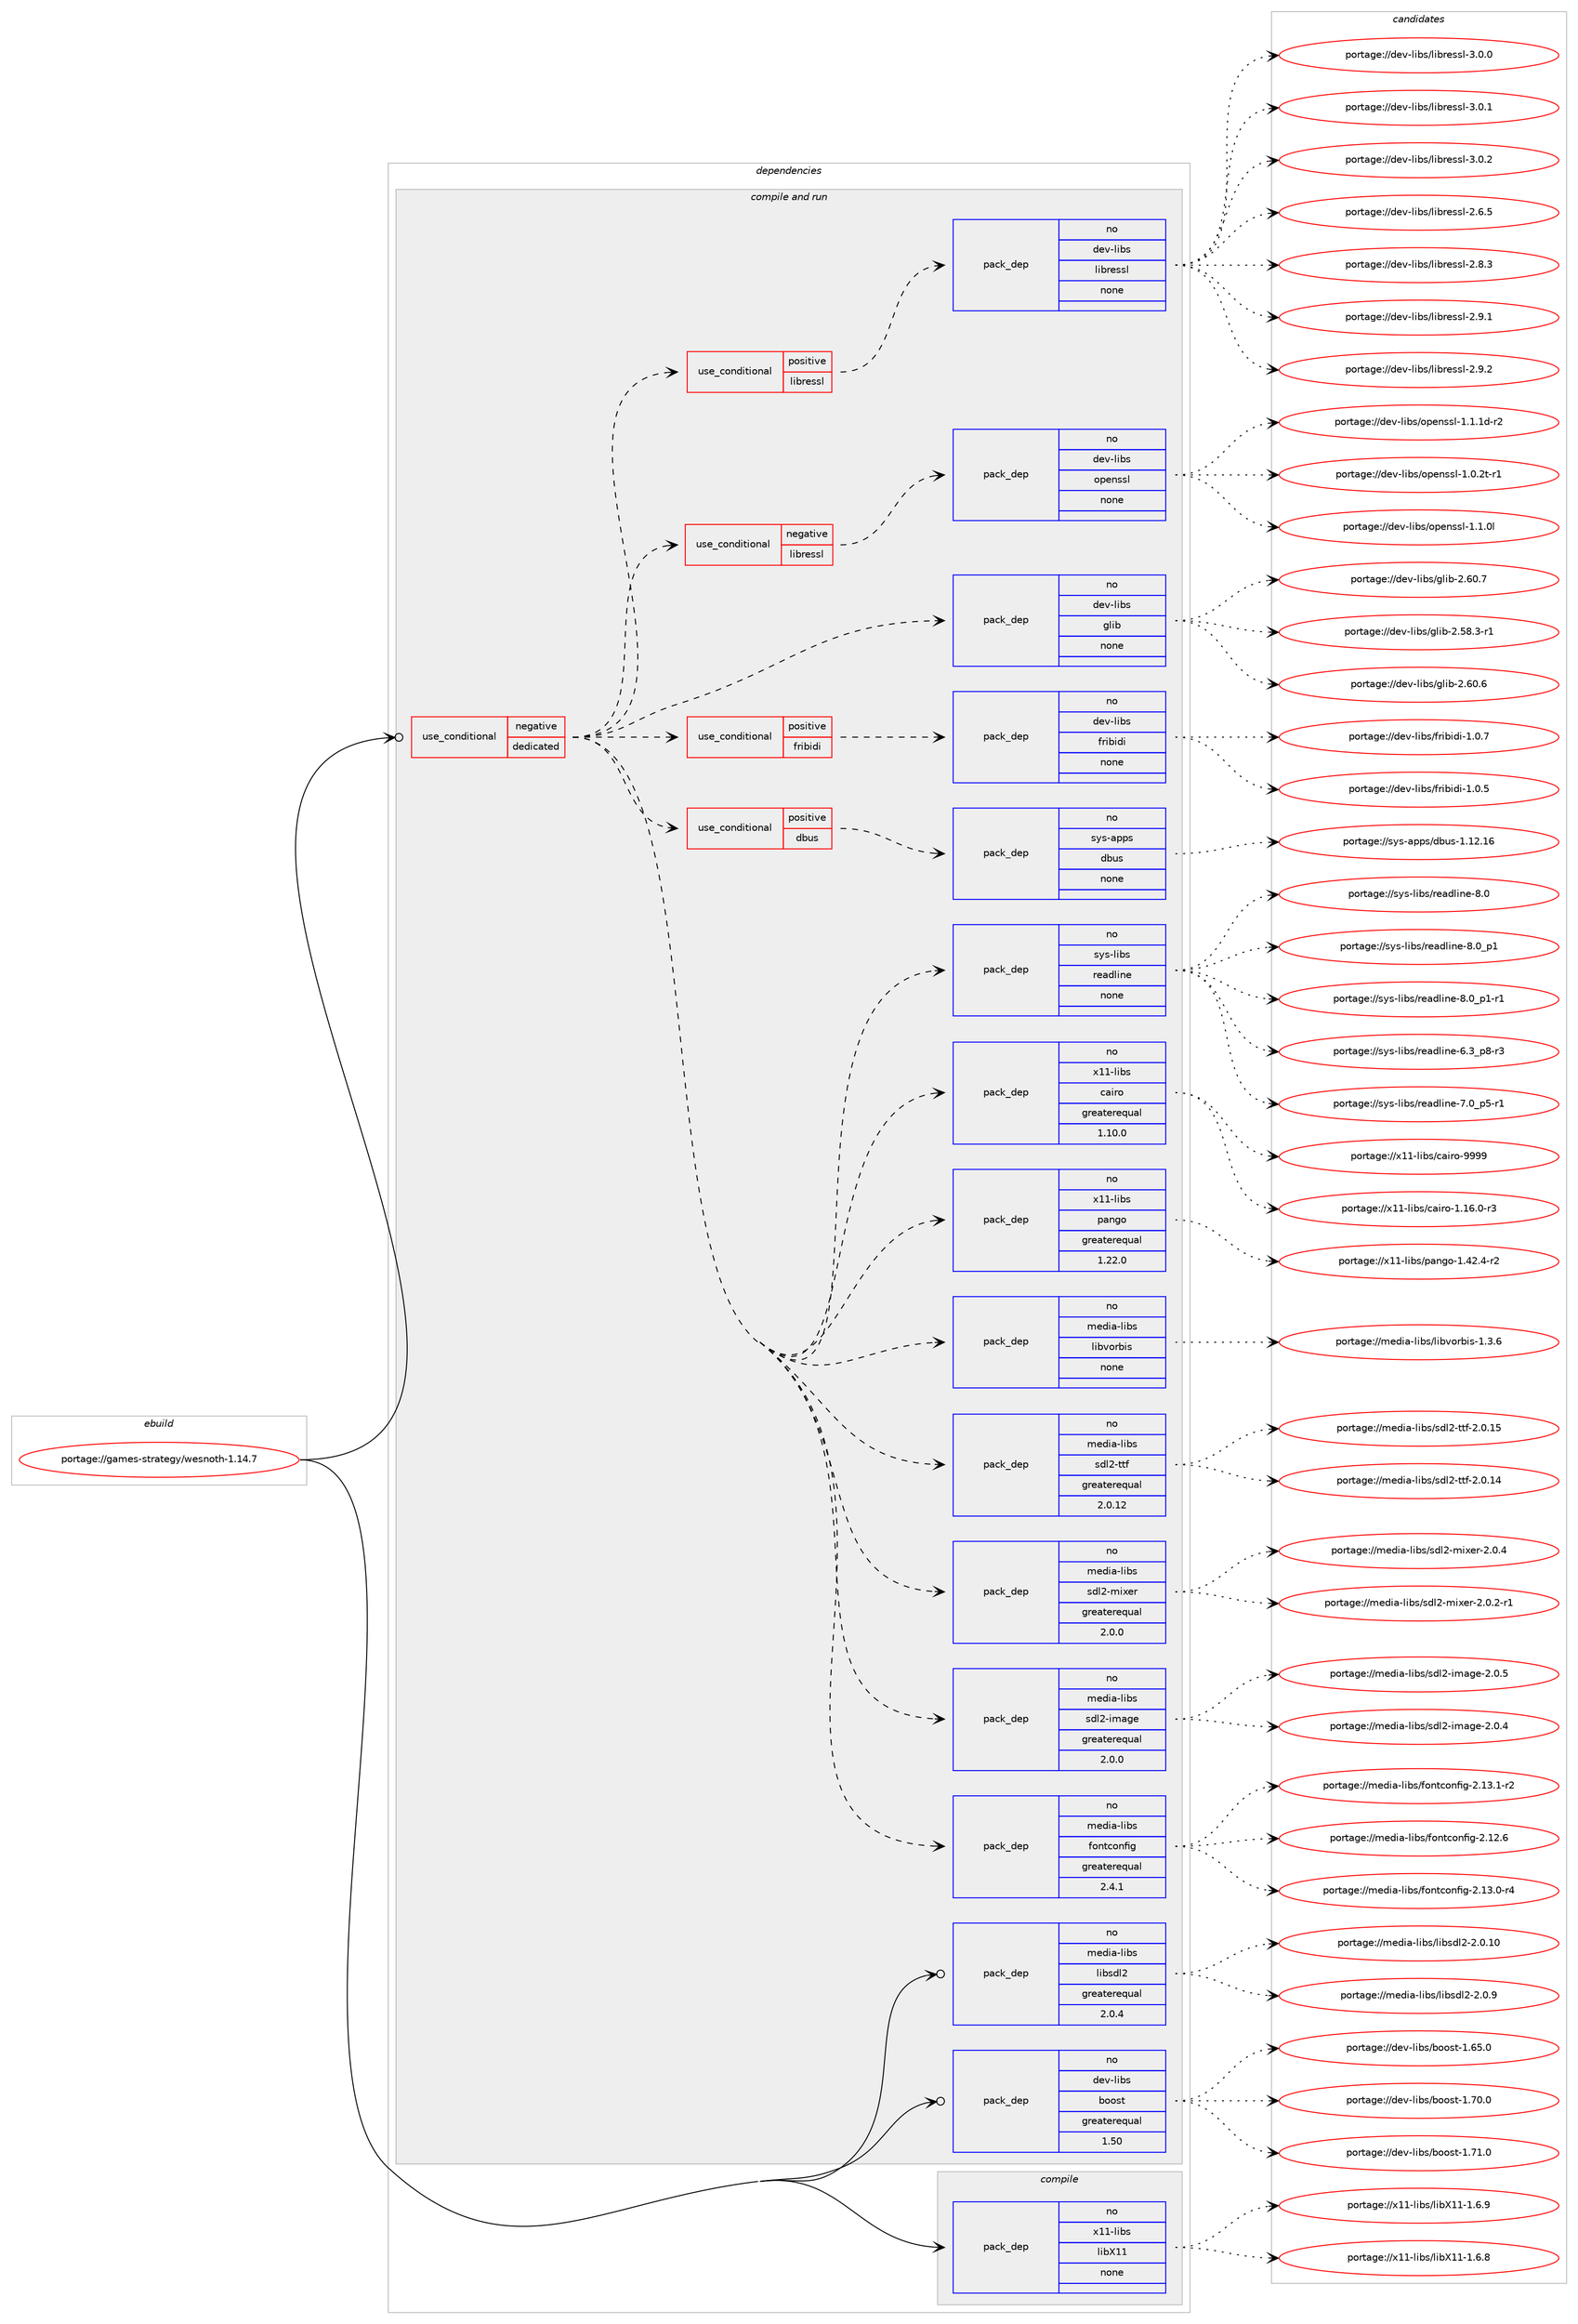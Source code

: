 digraph prolog {

# *************
# Graph options
# *************

newrank=true;
concentrate=true;
compound=true;
graph [rankdir=LR,fontname=Helvetica,fontsize=10,ranksep=1.5];#, ranksep=2.5, nodesep=0.2];
edge  [arrowhead=vee];
node  [fontname=Helvetica,fontsize=10];

# **********
# The ebuild
# **********

subgraph cluster_leftcol {
color=gray;
rank=same;
label=<<i>ebuild</i>>;
id [label="portage://games-strategy/wesnoth-1.14.7", color=red, width=4, href="../games-strategy/wesnoth-1.14.7.svg"];
}

# ****************
# The dependencies
# ****************

subgraph cluster_midcol {
color=gray;
label=<<i>dependencies</i>>;
subgraph cluster_compile {
fillcolor="#eeeeee";
style=filled;
label=<<i>compile</i>>;
subgraph pack199437 {
dependency277331 [label=<<TABLE BORDER="0" CELLBORDER="1" CELLSPACING="0" CELLPADDING="4" WIDTH="220"><TR><TD ROWSPAN="6" CELLPADDING="30">pack_dep</TD></TR><TR><TD WIDTH="110">no</TD></TR><TR><TD>x11-libs</TD></TR><TR><TD>libX11</TD></TR><TR><TD>none</TD></TR><TR><TD></TD></TR></TABLE>>, shape=none, color=blue];
}
id:e -> dependency277331:w [weight=20,style="solid",arrowhead="vee"];
}
subgraph cluster_compileandrun {
fillcolor="#eeeeee";
style=filled;
label=<<i>compile and run</i>>;
subgraph cond73853 {
dependency277332 [label=<<TABLE BORDER="0" CELLBORDER="1" CELLSPACING="0" CELLPADDING="4"><TR><TD ROWSPAN="3" CELLPADDING="10">use_conditional</TD></TR><TR><TD>negative</TD></TR><TR><TD>dedicated</TD></TR></TABLE>>, shape=none, color=red];
subgraph pack199438 {
dependency277333 [label=<<TABLE BORDER="0" CELLBORDER="1" CELLSPACING="0" CELLPADDING="4" WIDTH="220"><TR><TD ROWSPAN="6" CELLPADDING="30">pack_dep</TD></TR><TR><TD WIDTH="110">no</TD></TR><TR><TD>dev-libs</TD></TR><TR><TD>glib</TD></TR><TR><TD>none</TD></TR><TR><TD></TD></TR></TABLE>>, shape=none, color=blue];
}
dependency277332:e -> dependency277333:w [weight=20,style="dashed",arrowhead="vee"];
subgraph cond73854 {
dependency277334 [label=<<TABLE BORDER="0" CELLBORDER="1" CELLSPACING="0" CELLPADDING="4"><TR><TD ROWSPAN="3" CELLPADDING="10">use_conditional</TD></TR><TR><TD>negative</TD></TR><TR><TD>libressl</TD></TR></TABLE>>, shape=none, color=red];
subgraph pack199439 {
dependency277335 [label=<<TABLE BORDER="0" CELLBORDER="1" CELLSPACING="0" CELLPADDING="4" WIDTH="220"><TR><TD ROWSPAN="6" CELLPADDING="30">pack_dep</TD></TR><TR><TD WIDTH="110">no</TD></TR><TR><TD>dev-libs</TD></TR><TR><TD>openssl</TD></TR><TR><TD>none</TD></TR><TR><TD></TD></TR></TABLE>>, shape=none, color=blue];
}
dependency277334:e -> dependency277335:w [weight=20,style="dashed",arrowhead="vee"];
}
dependency277332:e -> dependency277334:w [weight=20,style="dashed",arrowhead="vee"];
subgraph cond73855 {
dependency277336 [label=<<TABLE BORDER="0" CELLBORDER="1" CELLSPACING="0" CELLPADDING="4"><TR><TD ROWSPAN="3" CELLPADDING="10">use_conditional</TD></TR><TR><TD>positive</TD></TR><TR><TD>libressl</TD></TR></TABLE>>, shape=none, color=red];
subgraph pack199440 {
dependency277337 [label=<<TABLE BORDER="0" CELLBORDER="1" CELLSPACING="0" CELLPADDING="4" WIDTH="220"><TR><TD ROWSPAN="6" CELLPADDING="30">pack_dep</TD></TR><TR><TD WIDTH="110">no</TD></TR><TR><TD>dev-libs</TD></TR><TR><TD>libressl</TD></TR><TR><TD>none</TD></TR><TR><TD></TD></TR></TABLE>>, shape=none, color=blue];
}
dependency277336:e -> dependency277337:w [weight=20,style="dashed",arrowhead="vee"];
}
dependency277332:e -> dependency277336:w [weight=20,style="dashed",arrowhead="vee"];
subgraph pack199441 {
dependency277338 [label=<<TABLE BORDER="0" CELLBORDER="1" CELLSPACING="0" CELLPADDING="4" WIDTH="220"><TR><TD ROWSPAN="6" CELLPADDING="30">pack_dep</TD></TR><TR><TD WIDTH="110">no</TD></TR><TR><TD>media-libs</TD></TR><TR><TD>fontconfig</TD></TR><TR><TD>greaterequal</TD></TR><TR><TD>2.4.1</TD></TR></TABLE>>, shape=none, color=blue];
}
dependency277332:e -> dependency277338:w [weight=20,style="dashed",arrowhead="vee"];
subgraph pack199442 {
dependency277339 [label=<<TABLE BORDER="0" CELLBORDER="1" CELLSPACING="0" CELLPADDING="4" WIDTH="220"><TR><TD ROWSPAN="6" CELLPADDING="30">pack_dep</TD></TR><TR><TD WIDTH="110">no</TD></TR><TR><TD>media-libs</TD></TR><TR><TD>sdl2-image</TD></TR><TR><TD>greaterequal</TD></TR><TR><TD>2.0.0</TD></TR></TABLE>>, shape=none, color=blue];
}
dependency277332:e -> dependency277339:w [weight=20,style="dashed",arrowhead="vee"];
subgraph pack199443 {
dependency277340 [label=<<TABLE BORDER="0" CELLBORDER="1" CELLSPACING="0" CELLPADDING="4" WIDTH="220"><TR><TD ROWSPAN="6" CELLPADDING="30">pack_dep</TD></TR><TR><TD WIDTH="110">no</TD></TR><TR><TD>media-libs</TD></TR><TR><TD>sdl2-mixer</TD></TR><TR><TD>greaterequal</TD></TR><TR><TD>2.0.0</TD></TR></TABLE>>, shape=none, color=blue];
}
dependency277332:e -> dependency277340:w [weight=20,style="dashed",arrowhead="vee"];
subgraph pack199444 {
dependency277341 [label=<<TABLE BORDER="0" CELLBORDER="1" CELLSPACING="0" CELLPADDING="4" WIDTH="220"><TR><TD ROWSPAN="6" CELLPADDING="30">pack_dep</TD></TR><TR><TD WIDTH="110">no</TD></TR><TR><TD>media-libs</TD></TR><TR><TD>sdl2-ttf</TD></TR><TR><TD>greaterequal</TD></TR><TR><TD>2.0.12</TD></TR></TABLE>>, shape=none, color=blue];
}
dependency277332:e -> dependency277341:w [weight=20,style="dashed",arrowhead="vee"];
subgraph pack199445 {
dependency277342 [label=<<TABLE BORDER="0" CELLBORDER="1" CELLSPACING="0" CELLPADDING="4" WIDTH="220"><TR><TD ROWSPAN="6" CELLPADDING="30">pack_dep</TD></TR><TR><TD WIDTH="110">no</TD></TR><TR><TD>media-libs</TD></TR><TR><TD>libvorbis</TD></TR><TR><TD>none</TD></TR><TR><TD></TD></TR></TABLE>>, shape=none, color=blue];
}
dependency277332:e -> dependency277342:w [weight=20,style="dashed",arrowhead="vee"];
subgraph pack199446 {
dependency277343 [label=<<TABLE BORDER="0" CELLBORDER="1" CELLSPACING="0" CELLPADDING="4" WIDTH="220"><TR><TD ROWSPAN="6" CELLPADDING="30">pack_dep</TD></TR><TR><TD WIDTH="110">no</TD></TR><TR><TD>x11-libs</TD></TR><TR><TD>pango</TD></TR><TR><TD>greaterequal</TD></TR><TR><TD>1.22.0</TD></TR></TABLE>>, shape=none, color=blue];
}
dependency277332:e -> dependency277343:w [weight=20,style="dashed",arrowhead="vee"];
subgraph pack199447 {
dependency277344 [label=<<TABLE BORDER="0" CELLBORDER="1" CELLSPACING="0" CELLPADDING="4" WIDTH="220"><TR><TD ROWSPAN="6" CELLPADDING="30">pack_dep</TD></TR><TR><TD WIDTH="110">no</TD></TR><TR><TD>x11-libs</TD></TR><TR><TD>cairo</TD></TR><TR><TD>greaterequal</TD></TR><TR><TD>1.10.0</TD></TR></TABLE>>, shape=none, color=blue];
}
dependency277332:e -> dependency277344:w [weight=20,style="dashed",arrowhead="vee"];
subgraph pack199448 {
dependency277345 [label=<<TABLE BORDER="0" CELLBORDER="1" CELLSPACING="0" CELLPADDING="4" WIDTH="220"><TR><TD ROWSPAN="6" CELLPADDING="30">pack_dep</TD></TR><TR><TD WIDTH="110">no</TD></TR><TR><TD>sys-libs</TD></TR><TR><TD>readline</TD></TR><TR><TD>none</TD></TR><TR><TD></TD></TR></TABLE>>, shape=none, color=blue];
}
dependency277332:e -> dependency277345:w [weight=20,style="dashed",arrowhead="vee"];
subgraph cond73856 {
dependency277346 [label=<<TABLE BORDER="0" CELLBORDER="1" CELLSPACING="0" CELLPADDING="4"><TR><TD ROWSPAN="3" CELLPADDING="10">use_conditional</TD></TR><TR><TD>positive</TD></TR><TR><TD>dbus</TD></TR></TABLE>>, shape=none, color=red];
subgraph pack199449 {
dependency277347 [label=<<TABLE BORDER="0" CELLBORDER="1" CELLSPACING="0" CELLPADDING="4" WIDTH="220"><TR><TD ROWSPAN="6" CELLPADDING="30">pack_dep</TD></TR><TR><TD WIDTH="110">no</TD></TR><TR><TD>sys-apps</TD></TR><TR><TD>dbus</TD></TR><TR><TD>none</TD></TR><TR><TD></TD></TR></TABLE>>, shape=none, color=blue];
}
dependency277346:e -> dependency277347:w [weight=20,style="dashed",arrowhead="vee"];
}
dependency277332:e -> dependency277346:w [weight=20,style="dashed",arrowhead="vee"];
subgraph cond73857 {
dependency277348 [label=<<TABLE BORDER="0" CELLBORDER="1" CELLSPACING="0" CELLPADDING="4"><TR><TD ROWSPAN="3" CELLPADDING="10">use_conditional</TD></TR><TR><TD>positive</TD></TR><TR><TD>fribidi</TD></TR></TABLE>>, shape=none, color=red];
subgraph pack199450 {
dependency277349 [label=<<TABLE BORDER="0" CELLBORDER="1" CELLSPACING="0" CELLPADDING="4" WIDTH="220"><TR><TD ROWSPAN="6" CELLPADDING="30">pack_dep</TD></TR><TR><TD WIDTH="110">no</TD></TR><TR><TD>dev-libs</TD></TR><TR><TD>fribidi</TD></TR><TR><TD>none</TD></TR><TR><TD></TD></TR></TABLE>>, shape=none, color=blue];
}
dependency277348:e -> dependency277349:w [weight=20,style="dashed",arrowhead="vee"];
}
dependency277332:e -> dependency277348:w [weight=20,style="dashed",arrowhead="vee"];
}
id:e -> dependency277332:w [weight=20,style="solid",arrowhead="odotvee"];
subgraph pack199451 {
dependency277350 [label=<<TABLE BORDER="0" CELLBORDER="1" CELLSPACING="0" CELLPADDING="4" WIDTH="220"><TR><TD ROWSPAN="6" CELLPADDING="30">pack_dep</TD></TR><TR><TD WIDTH="110">no</TD></TR><TR><TD>dev-libs</TD></TR><TR><TD>boost</TD></TR><TR><TD>greaterequal</TD></TR><TR><TD>1.50</TD></TR></TABLE>>, shape=none, color=blue];
}
id:e -> dependency277350:w [weight=20,style="solid",arrowhead="odotvee"];
subgraph pack199452 {
dependency277351 [label=<<TABLE BORDER="0" CELLBORDER="1" CELLSPACING="0" CELLPADDING="4" WIDTH="220"><TR><TD ROWSPAN="6" CELLPADDING="30">pack_dep</TD></TR><TR><TD WIDTH="110">no</TD></TR><TR><TD>media-libs</TD></TR><TR><TD>libsdl2</TD></TR><TR><TD>greaterequal</TD></TR><TR><TD>2.0.4</TD></TR></TABLE>>, shape=none, color=blue];
}
id:e -> dependency277351:w [weight=20,style="solid",arrowhead="odotvee"];
}
subgraph cluster_run {
fillcolor="#eeeeee";
style=filled;
label=<<i>run</i>>;
}
}

# **************
# The candidates
# **************

subgraph cluster_choices {
rank=same;
color=gray;
label=<<i>candidates</i>>;

subgraph choice199437 {
color=black;
nodesep=1;
choiceportage120494945108105981154710810598884949454946544656 [label="portage://x11-libs/libX11-1.6.8", color=red, width=4,href="../x11-libs/libX11-1.6.8.svg"];
choiceportage120494945108105981154710810598884949454946544657 [label="portage://x11-libs/libX11-1.6.9", color=red, width=4,href="../x11-libs/libX11-1.6.9.svg"];
dependency277331:e -> choiceportage120494945108105981154710810598884949454946544656:w [style=dotted,weight="100"];
dependency277331:e -> choiceportage120494945108105981154710810598884949454946544657:w [style=dotted,weight="100"];
}
subgraph choice199438 {
color=black;
nodesep=1;
choiceportage10010111845108105981154710310810598455046535646514511449 [label="portage://dev-libs/glib-2.58.3-r1", color=red, width=4,href="../dev-libs/glib-2.58.3-r1.svg"];
choiceportage1001011184510810598115471031081059845504654484654 [label="portage://dev-libs/glib-2.60.6", color=red, width=4,href="../dev-libs/glib-2.60.6.svg"];
choiceportage1001011184510810598115471031081059845504654484655 [label="portage://dev-libs/glib-2.60.7", color=red, width=4,href="../dev-libs/glib-2.60.7.svg"];
dependency277333:e -> choiceportage10010111845108105981154710310810598455046535646514511449:w [style=dotted,weight="100"];
dependency277333:e -> choiceportage1001011184510810598115471031081059845504654484654:w [style=dotted,weight="100"];
dependency277333:e -> choiceportage1001011184510810598115471031081059845504654484655:w [style=dotted,weight="100"];
}
subgraph choice199439 {
color=black;
nodesep=1;
choiceportage1001011184510810598115471111121011101151151084549464846501164511449 [label="portage://dev-libs/openssl-1.0.2t-r1", color=red, width=4,href="../dev-libs/openssl-1.0.2t-r1.svg"];
choiceportage100101118451081059811547111112101110115115108454946494648108 [label="portage://dev-libs/openssl-1.1.0l", color=red, width=4,href="../dev-libs/openssl-1.1.0l.svg"];
choiceportage1001011184510810598115471111121011101151151084549464946491004511450 [label="portage://dev-libs/openssl-1.1.1d-r2", color=red, width=4,href="../dev-libs/openssl-1.1.1d-r2.svg"];
dependency277335:e -> choiceportage1001011184510810598115471111121011101151151084549464846501164511449:w [style=dotted,weight="100"];
dependency277335:e -> choiceportage100101118451081059811547111112101110115115108454946494648108:w [style=dotted,weight="100"];
dependency277335:e -> choiceportage1001011184510810598115471111121011101151151084549464946491004511450:w [style=dotted,weight="100"];
}
subgraph choice199440 {
color=black;
nodesep=1;
choiceportage10010111845108105981154710810598114101115115108455046544653 [label="portage://dev-libs/libressl-2.6.5", color=red, width=4,href="../dev-libs/libressl-2.6.5.svg"];
choiceportage10010111845108105981154710810598114101115115108455046564651 [label="portage://dev-libs/libressl-2.8.3", color=red, width=4,href="../dev-libs/libressl-2.8.3.svg"];
choiceportage10010111845108105981154710810598114101115115108455046574649 [label="portage://dev-libs/libressl-2.9.1", color=red, width=4,href="../dev-libs/libressl-2.9.1.svg"];
choiceportage10010111845108105981154710810598114101115115108455046574650 [label="portage://dev-libs/libressl-2.9.2", color=red, width=4,href="../dev-libs/libressl-2.9.2.svg"];
choiceportage10010111845108105981154710810598114101115115108455146484648 [label="portage://dev-libs/libressl-3.0.0", color=red, width=4,href="../dev-libs/libressl-3.0.0.svg"];
choiceportage10010111845108105981154710810598114101115115108455146484649 [label="portage://dev-libs/libressl-3.0.1", color=red, width=4,href="../dev-libs/libressl-3.0.1.svg"];
choiceportage10010111845108105981154710810598114101115115108455146484650 [label="portage://dev-libs/libressl-3.0.2", color=red, width=4,href="../dev-libs/libressl-3.0.2.svg"];
dependency277337:e -> choiceportage10010111845108105981154710810598114101115115108455046544653:w [style=dotted,weight="100"];
dependency277337:e -> choiceportage10010111845108105981154710810598114101115115108455046564651:w [style=dotted,weight="100"];
dependency277337:e -> choiceportage10010111845108105981154710810598114101115115108455046574649:w [style=dotted,weight="100"];
dependency277337:e -> choiceportage10010111845108105981154710810598114101115115108455046574650:w [style=dotted,weight="100"];
dependency277337:e -> choiceportage10010111845108105981154710810598114101115115108455146484648:w [style=dotted,weight="100"];
dependency277337:e -> choiceportage10010111845108105981154710810598114101115115108455146484649:w [style=dotted,weight="100"];
dependency277337:e -> choiceportage10010111845108105981154710810598114101115115108455146484650:w [style=dotted,weight="100"];
}
subgraph choice199441 {
color=black;
nodesep=1;
choiceportage109101100105974510810598115471021111101169911111010210510345504649504654 [label="portage://media-libs/fontconfig-2.12.6", color=red, width=4,href="../media-libs/fontconfig-2.12.6.svg"];
choiceportage1091011001059745108105981154710211111011699111110102105103455046495146484511452 [label="portage://media-libs/fontconfig-2.13.0-r4", color=red, width=4,href="../media-libs/fontconfig-2.13.0-r4.svg"];
choiceportage1091011001059745108105981154710211111011699111110102105103455046495146494511450 [label="portage://media-libs/fontconfig-2.13.1-r2", color=red, width=4,href="../media-libs/fontconfig-2.13.1-r2.svg"];
dependency277338:e -> choiceportage109101100105974510810598115471021111101169911111010210510345504649504654:w [style=dotted,weight="100"];
dependency277338:e -> choiceportage1091011001059745108105981154710211111011699111110102105103455046495146484511452:w [style=dotted,weight="100"];
dependency277338:e -> choiceportage1091011001059745108105981154710211111011699111110102105103455046495146494511450:w [style=dotted,weight="100"];
}
subgraph choice199442 {
color=black;
nodesep=1;
choiceportage10910110010597451081059811547115100108504510510997103101455046484652 [label="portage://media-libs/sdl2-image-2.0.4", color=red, width=4,href="../media-libs/sdl2-image-2.0.4.svg"];
choiceportage10910110010597451081059811547115100108504510510997103101455046484653 [label="portage://media-libs/sdl2-image-2.0.5", color=red, width=4,href="../media-libs/sdl2-image-2.0.5.svg"];
dependency277339:e -> choiceportage10910110010597451081059811547115100108504510510997103101455046484652:w [style=dotted,weight="100"];
dependency277339:e -> choiceportage10910110010597451081059811547115100108504510510997103101455046484653:w [style=dotted,weight="100"];
}
subgraph choice199443 {
color=black;
nodesep=1;
choiceportage1091011001059745108105981154711510010850451091051201011144550464846504511449 [label="portage://media-libs/sdl2-mixer-2.0.2-r1", color=red, width=4,href="../media-libs/sdl2-mixer-2.0.2-r1.svg"];
choiceportage109101100105974510810598115471151001085045109105120101114455046484652 [label="portage://media-libs/sdl2-mixer-2.0.4", color=red, width=4,href="../media-libs/sdl2-mixer-2.0.4.svg"];
dependency277340:e -> choiceportage1091011001059745108105981154711510010850451091051201011144550464846504511449:w [style=dotted,weight="100"];
dependency277340:e -> choiceportage109101100105974510810598115471151001085045109105120101114455046484652:w [style=dotted,weight="100"];
}
subgraph choice199444 {
color=black;
nodesep=1;
choiceportage10910110010597451081059811547115100108504511611610245504648464952 [label="portage://media-libs/sdl2-ttf-2.0.14", color=red, width=4,href="../media-libs/sdl2-ttf-2.0.14.svg"];
choiceportage10910110010597451081059811547115100108504511611610245504648464953 [label="portage://media-libs/sdl2-ttf-2.0.15", color=red, width=4,href="../media-libs/sdl2-ttf-2.0.15.svg"];
dependency277341:e -> choiceportage10910110010597451081059811547115100108504511611610245504648464952:w [style=dotted,weight="100"];
dependency277341:e -> choiceportage10910110010597451081059811547115100108504511611610245504648464953:w [style=dotted,weight="100"];
}
subgraph choice199445 {
color=black;
nodesep=1;
choiceportage109101100105974510810598115471081059811811111498105115454946514654 [label="portage://media-libs/libvorbis-1.3.6", color=red, width=4,href="../media-libs/libvorbis-1.3.6.svg"];
dependency277342:e -> choiceportage109101100105974510810598115471081059811811111498105115454946514654:w [style=dotted,weight="100"];
}
subgraph choice199446 {
color=black;
nodesep=1;
choiceportage120494945108105981154711297110103111454946525046524511450 [label="portage://x11-libs/pango-1.42.4-r2", color=red, width=4,href="../x11-libs/pango-1.42.4-r2.svg"];
dependency277343:e -> choiceportage120494945108105981154711297110103111454946525046524511450:w [style=dotted,weight="100"];
}
subgraph choice199447 {
color=black;
nodesep=1;
choiceportage12049494510810598115479997105114111454946495446484511451 [label="portage://x11-libs/cairo-1.16.0-r3", color=red, width=4,href="../x11-libs/cairo-1.16.0-r3.svg"];
choiceportage120494945108105981154799971051141114557575757 [label="portage://x11-libs/cairo-9999", color=red, width=4,href="../x11-libs/cairo-9999.svg"];
dependency277344:e -> choiceportage12049494510810598115479997105114111454946495446484511451:w [style=dotted,weight="100"];
dependency277344:e -> choiceportage120494945108105981154799971051141114557575757:w [style=dotted,weight="100"];
}
subgraph choice199448 {
color=black;
nodesep=1;
choiceportage115121115451081059811547114101971001081051101014554465195112564511451 [label="portage://sys-libs/readline-6.3_p8-r3", color=red, width=4,href="../sys-libs/readline-6.3_p8-r3.svg"];
choiceportage115121115451081059811547114101971001081051101014555464895112534511449 [label="portage://sys-libs/readline-7.0_p5-r1", color=red, width=4,href="../sys-libs/readline-7.0_p5-r1.svg"];
choiceportage1151211154510810598115471141019710010810511010145564648 [label="portage://sys-libs/readline-8.0", color=red, width=4,href="../sys-libs/readline-8.0.svg"];
choiceportage11512111545108105981154711410197100108105110101455646489511249 [label="portage://sys-libs/readline-8.0_p1", color=red, width=4,href="../sys-libs/readline-8.0_p1.svg"];
choiceportage115121115451081059811547114101971001081051101014556464895112494511449 [label="portage://sys-libs/readline-8.0_p1-r1", color=red, width=4,href="../sys-libs/readline-8.0_p1-r1.svg"];
dependency277345:e -> choiceportage115121115451081059811547114101971001081051101014554465195112564511451:w [style=dotted,weight="100"];
dependency277345:e -> choiceportage115121115451081059811547114101971001081051101014555464895112534511449:w [style=dotted,weight="100"];
dependency277345:e -> choiceportage1151211154510810598115471141019710010810511010145564648:w [style=dotted,weight="100"];
dependency277345:e -> choiceportage11512111545108105981154711410197100108105110101455646489511249:w [style=dotted,weight="100"];
dependency277345:e -> choiceportage115121115451081059811547114101971001081051101014556464895112494511449:w [style=dotted,weight="100"];
}
subgraph choice199449 {
color=black;
nodesep=1;
choiceportage115121115459711211211547100981171154549464950464954 [label="portage://sys-apps/dbus-1.12.16", color=red, width=4,href="../sys-apps/dbus-1.12.16.svg"];
dependency277347:e -> choiceportage115121115459711211211547100981171154549464950464954:w [style=dotted,weight="100"];
}
subgraph choice199450 {
color=black;
nodesep=1;
choiceportage10010111845108105981154710211410598105100105454946484653 [label="portage://dev-libs/fribidi-1.0.5", color=red, width=4,href="../dev-libs/fribidi-1.0.5.svg"];
choiceportage10010111845108105981154710211410598105100105454946484655 [label="portage://dev-libs/fribidi-1.0.7", color=red, width=4,href="../dev-libs/fribidi-1.0.7.svg"];
dependency277349:e -> choiceportage10010111845108105981154710211410598105100105454946484653:w [style=dotted,weight="100"];
dependency277349:e -> choiceportage10010111845108105981154710211410598105100105454946484655:w [style=dotted,weight="100"];
}
subgraph choice199451 {
color=black;
nodesep=1;
choiceportage1001011184510810598115479811111111511645494654534648 [label="portage://dev-libs/boost-1.65.0", color=red, width=4,href="../dev-libs/boost-1.65.0.svg"];
choiceportage1001011184510810598115479811111111511645494655484648 [label="portage://dev-libs/boost-1.70.0", color=red, width=4,href="../dev-libs/boost-1.70.0.svg"];
choiceportage1001011184510810598115479811111111511645494655494648 [label="portage://dev-libs/boost-1.71.0", color=red, width=4,href="../dev-libs/boost-1.71.0.svg"];
dependency277350:e -> choiceportage1001011184510810598115479811111111511645494654534648:w [style=dotted,weight="100"];
dependency277350:e -> choiceportage1001011184510810598115479811111111511645494655484648:w [style=dotted,weight="100"];
dependency277350:e -> choiceportage1001011184510810598115479811111111511645494655494648:w [style=dotted,weight="100"];
}
subgraph choice199452 {
color=black;
nodesep=1;
choiceportage10910110010597451081059811547108105981151001085045504648464948 [label="portage://media-libs/libsdl2-2.0.10", color=red, width=4,href="../media-libs/libsdl2-2.0.10.svg"];
choiceportage109101100105974510810598115471081059811510010850455046484657 [label="portage://media-libs/libsdl2-2.0.9", color=red, width=4,href="../media-libs/libsdl2-2.0.9.svg"];
dependency277351:e -> choiceportage10910110010597451081059811547108105981151001085045504648464948:w [style=dotted,weight="100"];
dependency277351:e -> choiceportage109101100105974510810598115471081059811510010850455046484657:w [style=dotted,weight="100"];
}
}

}

